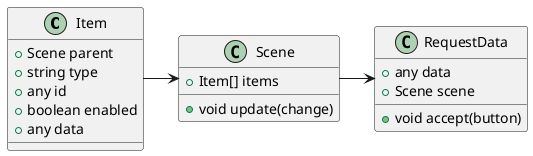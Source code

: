 @startuml
class Item {
  +Scene parent
  +string type
  +any id
  +boolean enabled
  +any data
}
class Scene {
  +Item[] items
  +void update(change)
}
class RequestData {
  +any data
  +Scene scene
  +void accept(button)
}

Item -r-> Scene
Scene -r-> RequestData

@enduml
